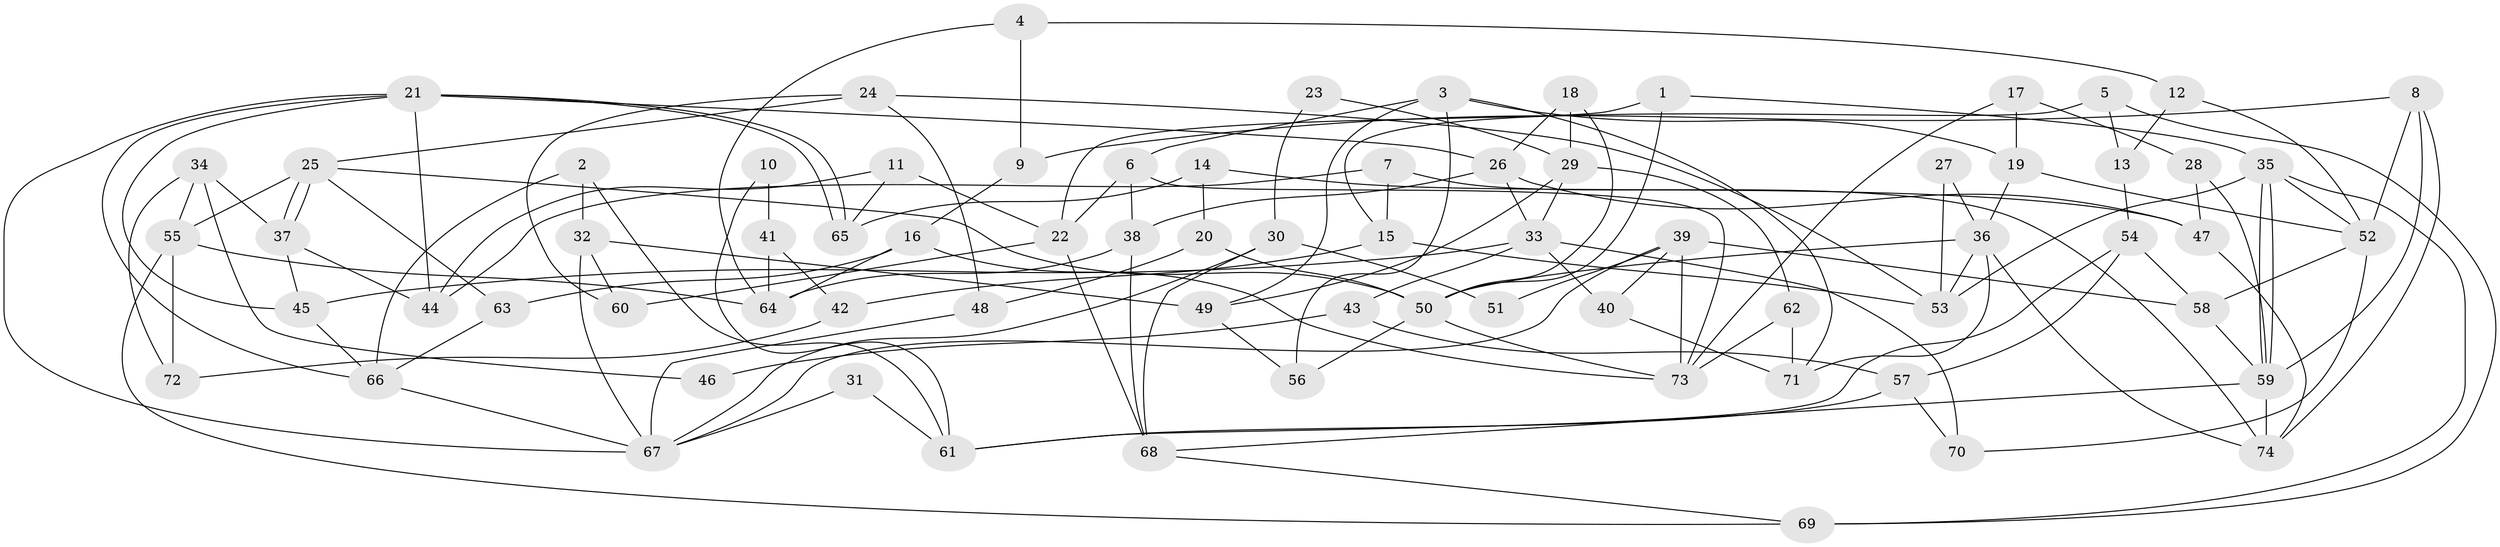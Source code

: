 // coarse degree distribution, {3: 0.2391304347826087, 4: 0.1956521739130435, 5: 0.08695652173913043, 6: 0.13043478260869565, 7: 0.13043478260869565, 2: 0.08695652173913043, 11: 0.021739130434782608, 8: 0.10869565217391304}
// Generated by graph-tools (version 1.1) at 2025/24/03/03/25 07:24:03]
// undirected, 74 vertices, 148 edges
graph export_dot {
graph [start="1"]
  node [color=gray90,style=filled];
  1;
  2;
  3;
  4;
  5;
  6;
  7;
  8;
  9;
  10;
  11;
  12;
  13;
  14;
  15;
  16;
  17;
  18;
  19;
  20;
  21;
  22;
  23;
  24;
  25;
  26;
  27;
  28;
  29;
  30;
  31;
  32;
  33;
  34;
  35;
  36;
  37;
  38;
  39;
  40;
  41;
  42;
  43;
  44;
  45;
  46;
  47;
  48;
  49;
  50;
  51;
  52;
  53;
  54;
  55;
  56;
  57;
  58;
  59;
  60;
  61;
  62;
  63;
  64;
  65;
  66;
  67;
  68;
  69;
  70;
  71;
  72;
  73;
  74;
  1 -- 50;
  1 -- 35;
  1 -- 22;
  2 -- 66;
  2 -- 32;
  2 -- 61;
  3 -- 56;
  3 -- 6;
  3 -- 19;
  3 -- 49;
  3 -- 71;
  4 -- 12;
  4 -- 9;
  4 -- 64;
  5 -- 15;
  5 -- 69;
  5 -- 13;
  6 -- 22;
  6 -- 73;
  6 -- 38;
  7 -- 44;
  7 -- 74;
  7 -- 15;
  8 -- 74;
  8 -- 52;
  8 -- 9;
  8 -- 59;
  9 -- 16;
  10 -- 41;
  10 -- 61;
  11 -- 22;
  11 -- 44;
  11 -- 65;
  12 -- 52;
  12 -- 13;
  13 -- 54;
  14 -- 65;
  14 -- 47;
  14 -- 20;
  15 -- 53;
  15 -- 42;
  16 -- 73;
  16 -- 64;
  16 -- 63;
  17 -- 19;
  17 -- 73;
  17 -- 28;
  18 -- 50;
  18 -- 26;
  18 -- 29;
  19 -- 36;
  19 -- 52;
  20 -- 48;
  20 -- 50;
  21 -- 67;
  21 -- 65;
  21 -- 65;
  21 -- 26;
  21 -- 44;
  21 -- 45;
  21 -- 66;
  22 -- 68;
  22 -- 60;
  23 -- 29;
  23 -- 30;
  24 -- 60;
  24 -- 25;
  24 -- 48;
  24 -- 53;
  25 -- 37;
  25 -- 37;
  25 -- 55;
  25 -- 50;
  25 -- 63;
  26 -- 47;
  26 -- 33;
  26 -- 38;
  27 -- 36;
  27 -- 53;
  28 -- 59;
  28 -- 47;
  29 -- 33;
  29 -- 49;
  29 -- 62;
  30 -- 68;
  30 -- 67;
  30 -- 51;
  31 -- 61;
  31 -- 67;
  32 -- 67;
  32 -- 49;
  32 -- 60;
  33 -- 45;
  33 -- 40;
  33 -- 43;
  33 -- 70;
  34 -- 37;
  34 -- 55;
  34 -- 46;
  34 -- 72;
  35 -- 53;
  35 -- 59;
  35 -- 59;
  35 -- 52;
  35 -- 69;
  36 -- 71;
  36 -- 50;
  36 -- 53;
  36 -- 74;
  37 -- 45;
  37 -- 44;
  38 -- 64;
  38 -- 68;
  39 -- 58;
  39 -- 73;
  39 -- 40;
  39 -- 51;
  39 -- 67;
  40 -- 71;
  41 -- 42;
  41 -- 64;
  42 -- 72;
  43 -- 57;
  43 -- 46;
  45 -- 66;
  47 -- 74;
  48 -- 67;
  49 -- 56;
  50 -- 56;
  50 -- 73;
  52 -- 58;
  52 -- 70;
  54 -- 57;
  54 -- 58;
  54 -- 61;
  55 -- 64;
  55 -- 69;
  55 -- 72;
  57 -- 61;
  57 -- 70;
  58 -- 59;
  59 -- 68;
  59 -- 74;
  62 -- 71;
  62 -- 73;
  63 -- 66;
  66 -- 67;
  68 -- 69;
}
